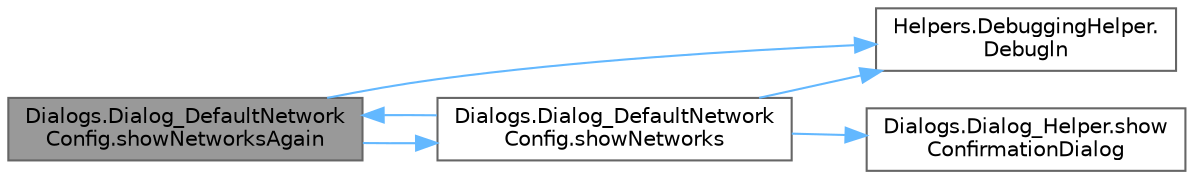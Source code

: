 digraph "Dialogs.Dialog_DefaultNetworkConfig.showNetworksAgain"
{
 // LATEX_PDF_SIZE
  bgcolor="transparent";
  edge [fontname=Helvetica,fontsize=10,labelfontname=Helvetica,labelfontsize=10];
  node [fontname=Helvetica,fontsize=10,shape=box,height=0.2,width=0.4];
  rankdir="LR";
  Node1 [id="Node000001",label="Dialogs.Dialog_DefaultNetwork\lConfig.showNetworksAgain",height=0.2,width=0.4,color="gray40", fillcolor="grey60", style="filled", fontcolor="black",tooltip=" "];
  Node1 -> Node2 [id="edge1_Node000001_Node000002",color="steelblue1",style="solid",tooltip=" "];
  Node2 [id="Node000002",label="Helpers.DebuggingHelper.\lDebugln",height=0.2,width=0.4,color="grey40", fillcolor="white", style="filled",URL="$class_helpers_1_1_debugging_helper.html#ac446f43e6c9df2e528e55c235b25cd6c",tooltip=" "];
  Node1 -> Node3 [id="edge2_Node000001_Node000003",color="steelblue1",style="solid",tooltip=" "];
  Node3 [id="Node000003",label="Dialogs.Dialog_DefaultNetwork\lConfig.showNetworks",height=0.2,width=0.4,color="grey40", fillcolor="white", style="filled",URL="$class_dialogs_1_1_dialog___default_network_config.html#af038cf1f6fe4b4406df1ec2e6f63c7e8",tooltip=" "];
  Node3 -> Node2 [id="edge3_Node000003_Node000002",color="steelblue1",style="solid",tooltip=" "];
  Node3 -> Node4 [id="edge4_Node000003_Node000004",color="steelblue1",style="solid",tooltip=" "];
  Node4 [id="Node000004",label="Dialogs.Dialog_Helper.show\lConfirmationDialog",height=0.2,width=0.4,color="grey40", fillcolor="white", style="filled",URL="$class_dialogs_1_1_dialog___helper.html#a7ec20b2bf87c52b9ca6f316b5f85dc9e",tooltip=" "];
  Node3 -> Node1 [id="edge5_Node000003_Node000001",color="steelblue1",style="solid",tooltip=" "];
}
